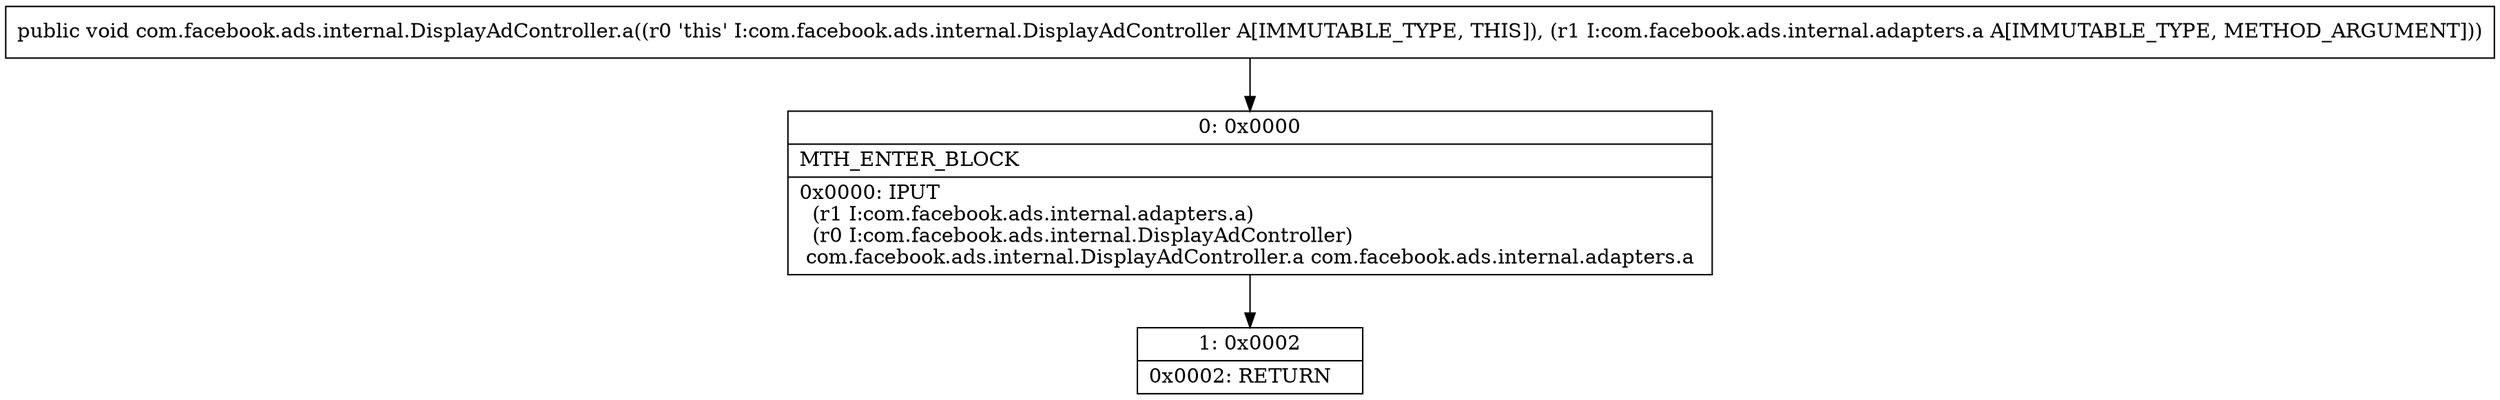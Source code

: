 digraph "CFG forcom.facebook.ads.internal.DisplayAdController.a(Lcom\/facebook\/ads\/internal\/adapters\/a;)V" {
Node_0 [shape=record,label="{0\:\ 0x0000|MTH_ENTER_BLOCK\l|0x0000: IPUT  \l  (r1 I:com.facebook.ads.internal.adapters.a)\l  (r0 I:com.facebook.ads.internal.DisplayAdController)\l com.facebook.ads.internal.DisplayAdController.a com.facebook.ads.internal.adapters.a \l}"];
Node_1 [shape=record,label="{1\:\ 0x0002|0x0002: RETURN   \l}"];
MethodNode[shape=record,label="{public void com.facebook.ads.internal.DisplayAdController.a((r0 'this' I:com.facebook.ads.internal.DisplayAdController A[IMMUTABLE_TYPE, THIS]), (r1 I:com.facebook.ads.internal.adapters.a A[IMMUTABLE_TYPE, METHOD_ARGUMENT])) }"];
MethodNode -> Node_0;
Node_0 -> Node_1;
}

